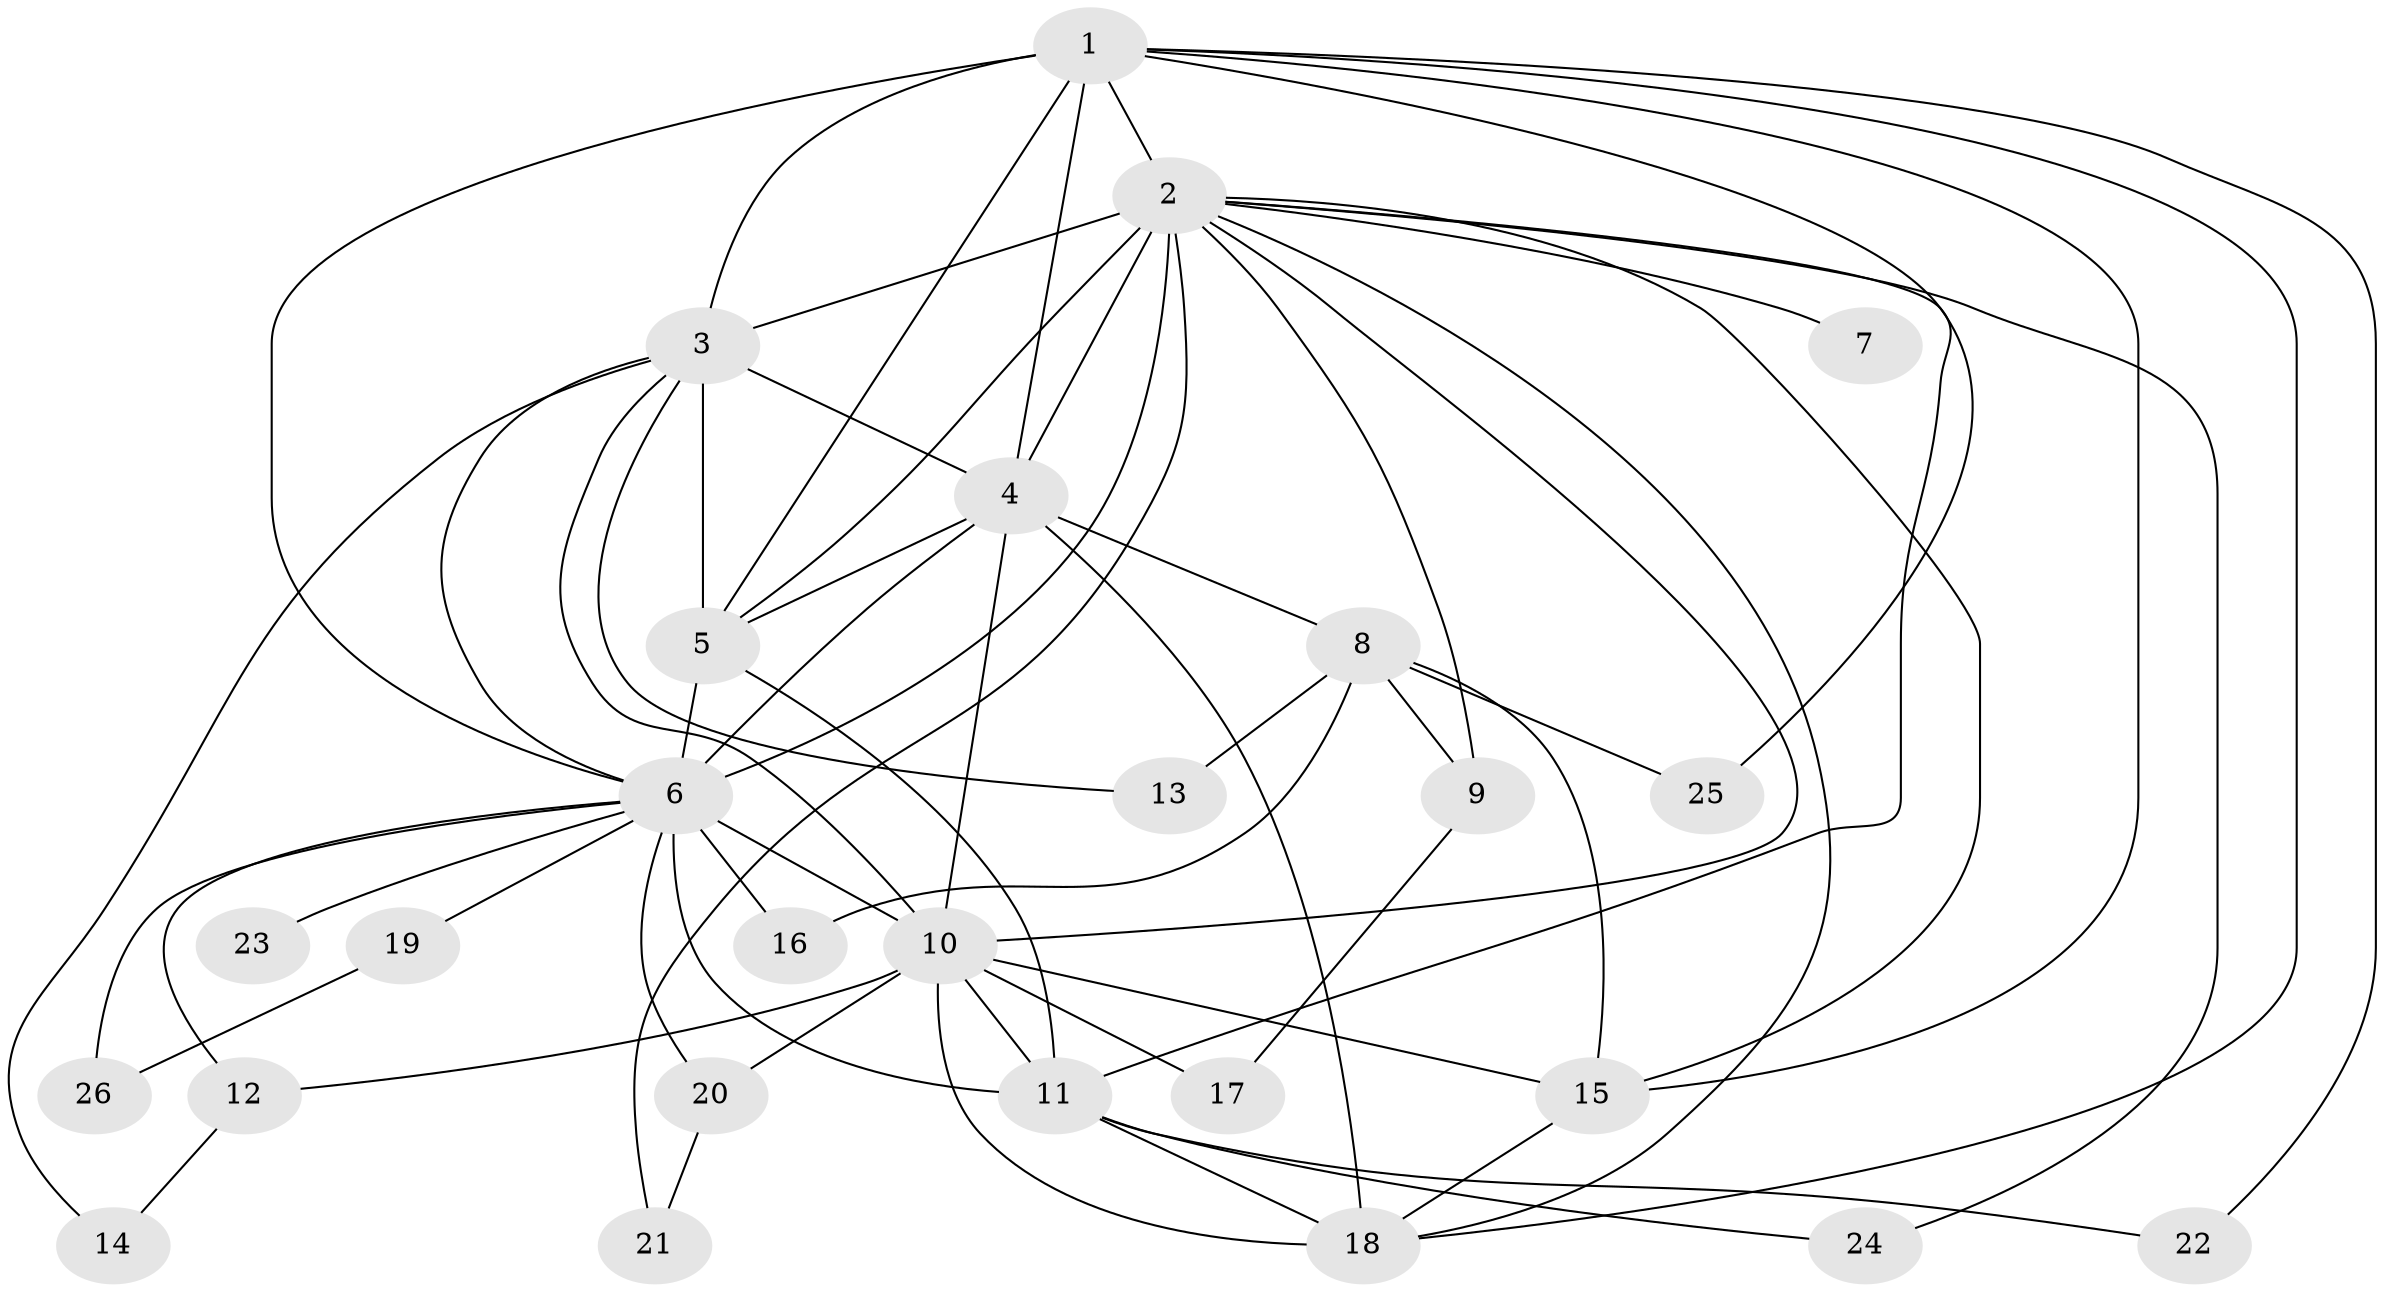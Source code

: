 // original degree distribution, {14: 0.019230769230769232, 9: 0.038461538461538464, 13: 0.019230769230769232, 19: 0.038461538461538464, 20: 0.038461538461538464, 16: 0.019230769230769232, 12: 0.019230769230769232, 2: 0.5576923076923077, 6: 0.019230769230769232, 3: 0.1346153846153846, 5: 0.038461538461538464, 4: 0.057692307692307696}
// Generated by graph-tools (version 1.1) at 2025/34/03/09/25 02:34:36]
// undirected, 26 vertices, 61 edges
graph export_dot {
graph [start="1"]
  node [color=gray90,style=filled];
  1;
  2;
  3;
  4;
  5;
  6;
  7;
  8;
  9;
  10;
  11;
  12;
  13;
  14;
  15;
  16;
  17;
  18;
  19;
  20;
  21;
  22;
  23;
  24;
  25;
  26;
  1 -- 2 [weight=3.0];
  1 -- 3 [weight=1.0];
  1 -- 4 [weight=3.0];
  1 -- 5 [weight=1.0];
  1 -- 6 [weight=2.0];
  1 -- 15 [weight=1.0];
  1 -- 18 [weight=1.0];
  1 -- 22 [weight=1.0];
  1 -- 25 [weight=1.0];
  2 -- 3 [weight=3.0];
  2 -- 4 [weight=6.0];
  2 -- 5 [weight=3.0];
  2 -- 6 [weight=6.0];
  2 -- 7 [weight=1.0];
  2 -- 9 [weight=1.0];
  2 -- 10 [weight=1.0];
  2 -- 11 [weight=1.0];
  2 -- 15 [weight=1.0];
  2 -- 18 [weight=3.0];
  2 -- 21 [weight=1.0];
  2 -- 24 [weight=1.0];
  3 -- 4 [weight=2.0];
  3 -- 5 [weight=2.0];
  3 -- 6 [weight=2.0];
  3 -- 10 [weight=1.0];
  3 -- 13 [weight=1.0];
  3 -- 14 [weight=1.0];
  4 -- 5 [weight=3.0];
  4 -- 6 [weight=4.0];
  4 -- 8 [weight=4.0];
  4 -- 10 [weight=7.0];
  4 -- 18 [weight=5.0];
  5 -- 6 [weight=2.0];
  5 -- 11 [weight=5.0];
  6 -- 10 [weight=1.0];
  6 -- 11 [weight=3.0];
  6 -- 12 [weight=1.0];
  6 -- 16 [weight=1.0];
  6 -- 19 [weight=2.0];
  6 -- 20 [weight=1.0];
  6 -- 23 [weight=1.0];
  6 -- 26 [weight=1.0];
  8 -- 9 [weight=1.0];
  8 -- 13 [weight=1.0];
  8 -- 15 [weight=1.0];
  8 -- 16 [weight=1.0];
  8 -- 25 [weight=1.0];
  9 -- 17 [weight=1.0];
  10 -- 11 [weight=1.0];
  10 -- 12 [weight=1.0];
  10 -- 15 [weight=1.0];
  10 -- 17 [weight=1.0];
  10 -- 18 [weight=1.0];
  10 -- 20 [weight=1.0];
  11 -- 18 [weight=1.0];
  11 -- 22 [weight=1.0];
  11 -- 24 [weight=1.0];
  12 -- 14 [weight=1.0];
  15 -- 18 [weight=1.0];
  19 -- 26 [weight=1.0];
  20 -- 21 [weight=1.0];
}
